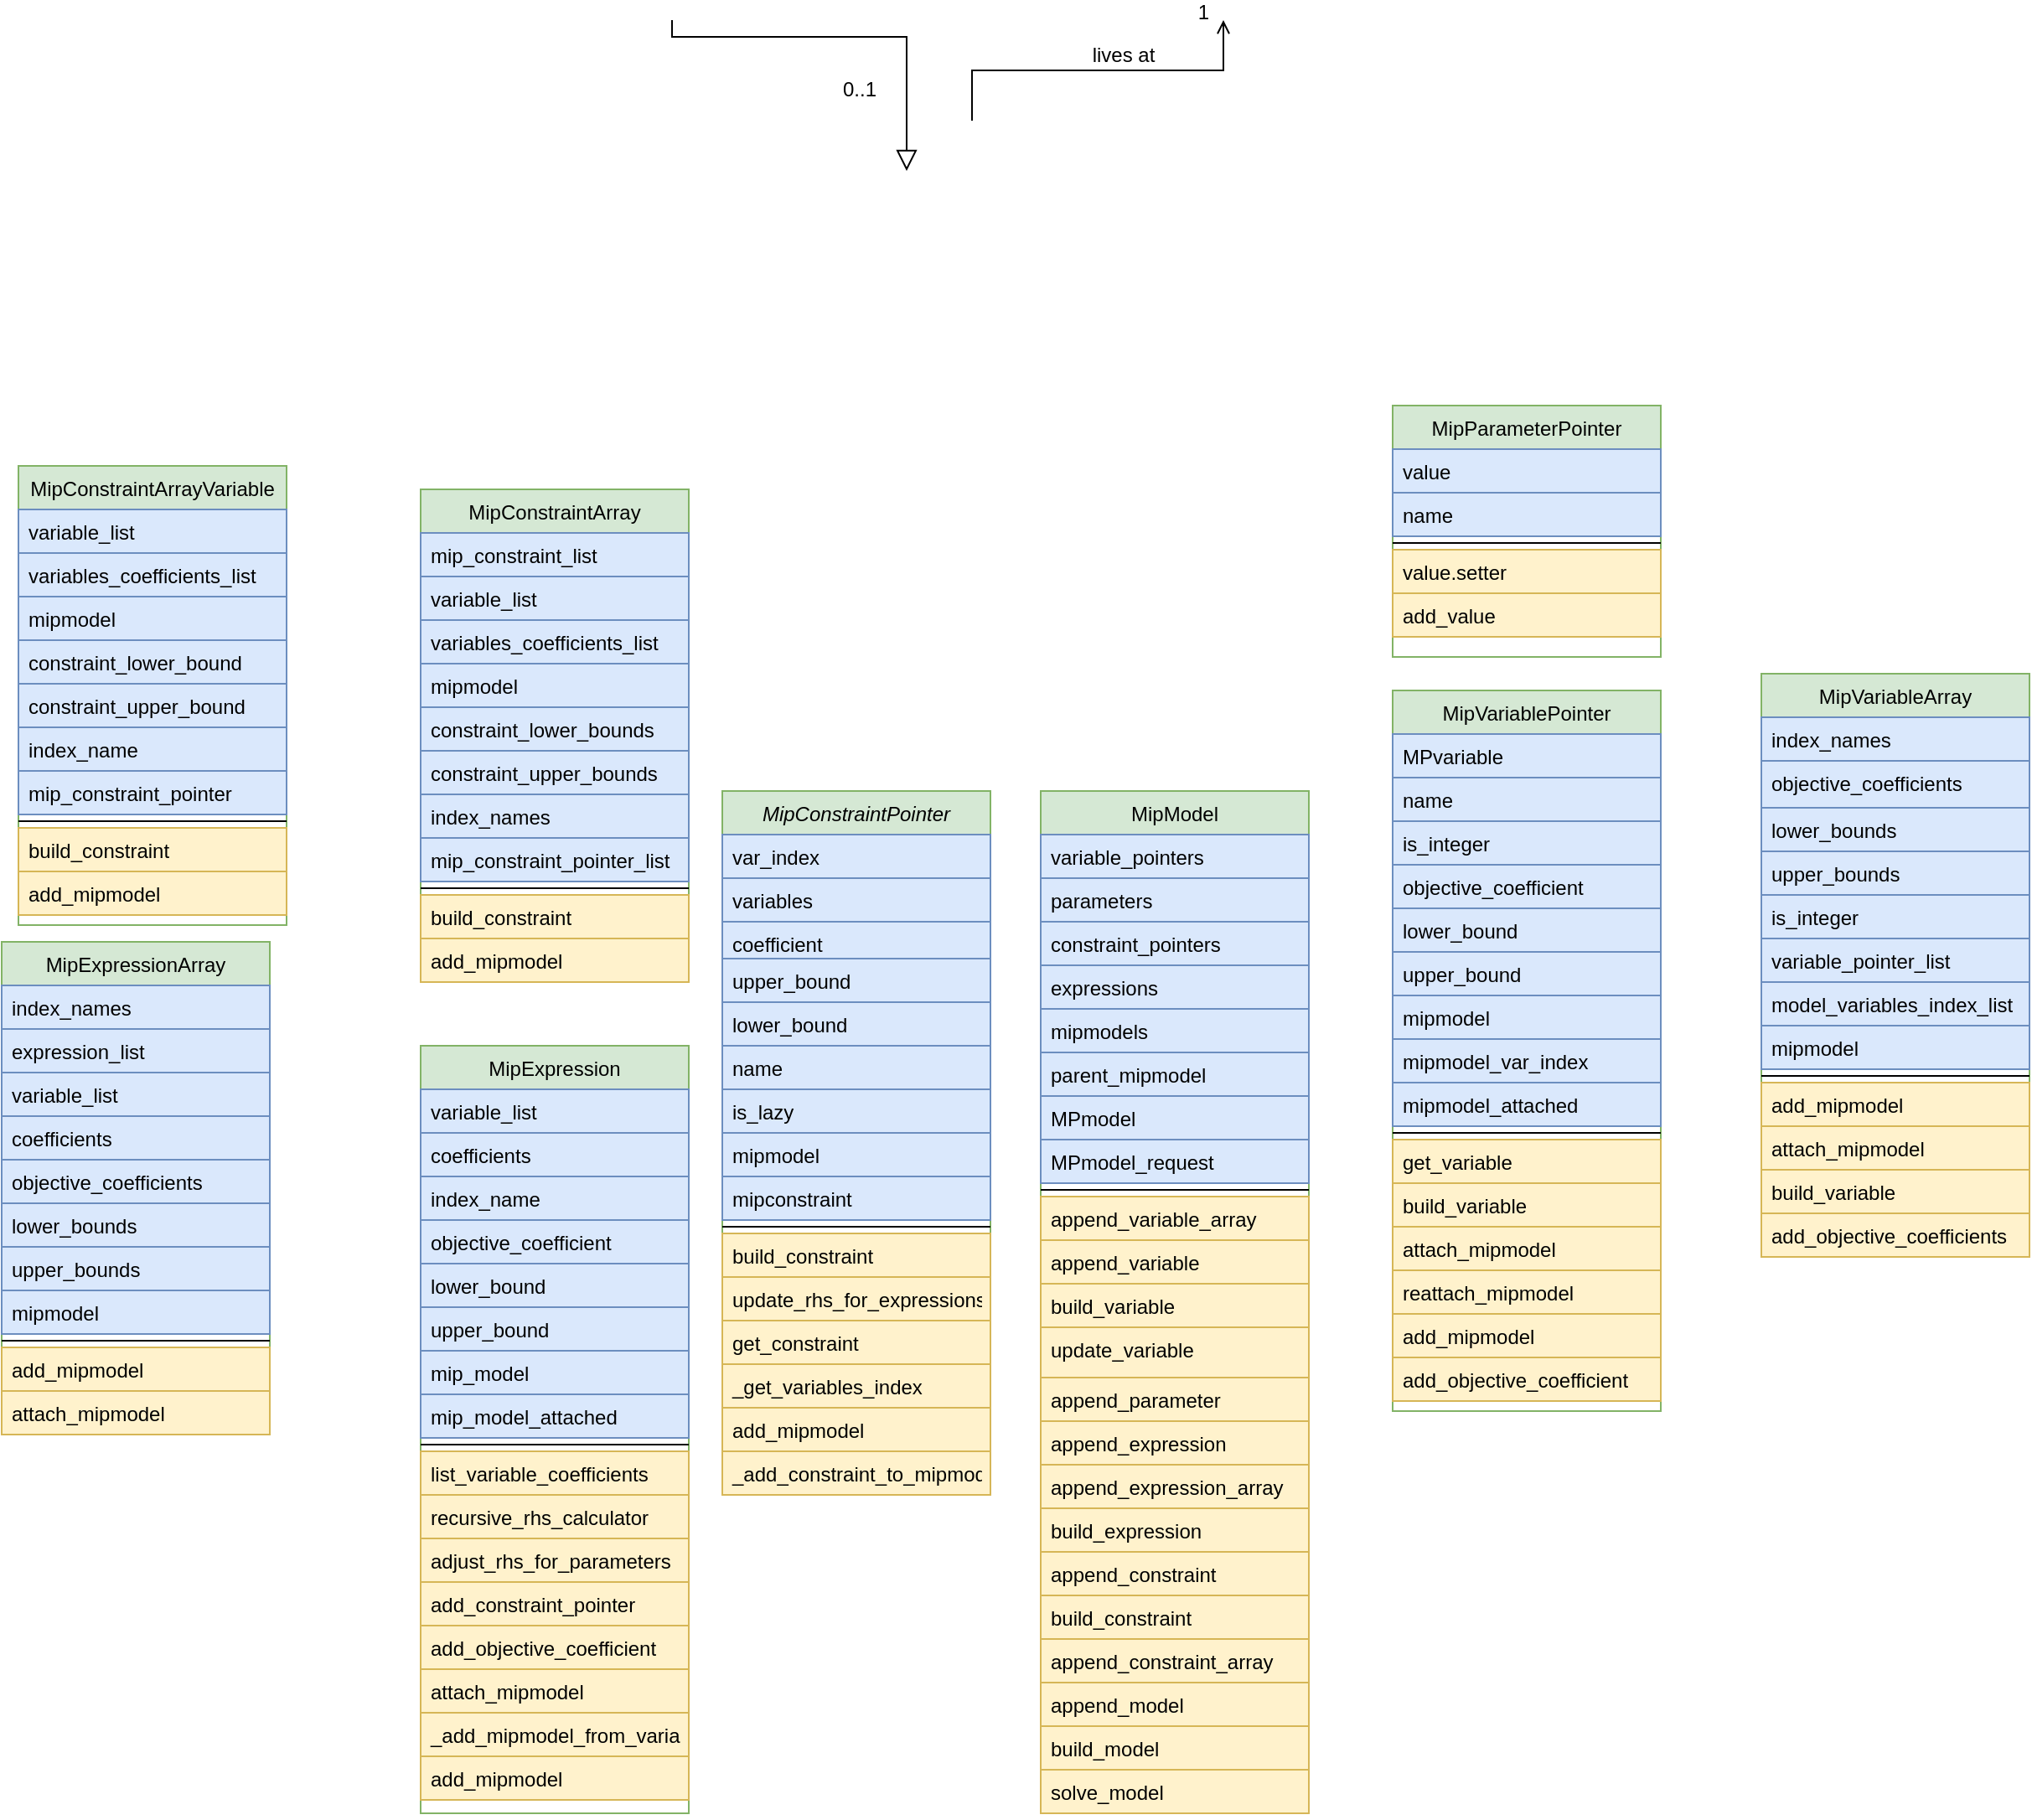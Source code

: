 <mxfile version="13.10.0" type="google"><diagram id="C5RBs43oDa-KdzZeNtuy" name="Page-1"><mxGraphModel dx="2168" dy="645" grid="1" gridSize="10" guides="1" tooltips="1" connect="1" arrows="1" fold="1" page="1" pageScale="1" pageWidth="827" pageHeight="1169" math="0" shadow="0"><root><mxCell id="WIyWlLk6GJQsqaUBKTNV-0"/><mxCell id="WIyWlLk6GJQsqaUBKTNV-1" parent="WIyWlLk6GJQsqaUBKTNV-0"/><mxCell id="zkfFHV4jXpPFQw0GAbJ--6" value="MipVariablePointer" style="swimlane;fontStyle=0;align=center;verticalAlign=top;childLayout=stackLayout;horizontal=1;startSize=26;horizontalStack=0;resizeParent=1;resizeLast=0;collapsible=1;marginBottom=0;rounded=0;shadow=0;strokeWidth=1;fillColor=#d5e8d4;strokeColor=#82b366;" parent="WIyWlLk6GJQsqaUBKTNV-1" vertex="1"><mxGeometry x="590" y="450" width="160" height="430" as="geometry"><mxRectangle x="590" y="450" width="160" height="26" as="alternateBounds"/></mxGeometry></mxCell><mxCell id="zkfFHV4jXpPFQw0GAbJ--7" value="MPvariable" style="text;align=left;verticalAlign=top;spacingLeft=4;spacingRight=4;overflow=hidden;rotatable=0;points=[[0,0.5],[1,0.5]];portConstraint=eastwest;fillColor=#dae8fc;strokeColor=#6c8ebf;" parent="zkfFHV4jXpPFQw0GAbJ--6" vertex="1"><mxGeometry y="26" width="160" height="26" as="geometry"/></mxCell><mxCell id="zkfFHV4jXpPFQw0GAbJ--8" value="name" style="text;align=left;verticalAlign=top;spacingLeft=4;spacingRight=4;overflow=hidden;rotatable=0;points=[[0,0.5],[1,0.5]];portConstraint=eastwest;rounded=0;shadow=0;html=0;fillColor=#dae8fc;strokeColor=#6c8ebf;" parent="zkfFHV4jXpPFQw0GAbJ--6" vertex="1"><mxGeometry y="52" width="160" height="26" as="geometry"/></mxCell><mxCell id="VCZt97S-pVr-Qq6LiaYf-27" value="is_integer" style="text;align=left;verticalAlign=top;spacingLeft=4;spacingRight=4;overflow=hidden;rotatable=0;points=[[0,0.5],[1,0.5]];portConstraint=eastwest;rounded=0;shadow=0;html=0;fillColor=#dae8fc;strokeColor=#6c8ebf;" vertex="1" parent="zkfFHV4jXpPFQw0GAbJ--6"><mxGeometry y="78" width="160" height="26" as="geometry"/></mxCell><mxCell id="VCZt97S-pVr-Qq6LiaYf-28" value="objective_coefficient" style="text;align=left;verticalAlign=top;spacingLeft=4;spacingRight=4;overflow=hidden;rotatable=0;points=[[0,0.5],[1,0.5]];portConstraint=eastwest;rounded=0;shadow=0;html=0;fillColor=#dae8fc;strokeColor=#6c8ebf;" vertex="1" parent="zkfFHV4jXpPFQw0GAbJ--6"><mxGeometry y="104" width="160" height="26" as="geometry"/></mxCell><mxCell id="VCZt97S-pVr-Qq6LiaYf-29" value="lower_bound" style="text;align=left;verticalAlign=top;spacingLeft=4;spacingRight=4;overflow=hidden;rotatable=0;points=[[0,0.5],[1,0.5]];portConstraint=eastwest;rounded=0;shadow=0;html=0;fillColor=#dae8fc;strokeColor=#6c8ebf;" vertex="1" parent="zkfFHV4jXpPFQw0GAbJ--6"><mxGeometry y="130" width="160" height="26" as="geometry"/></mxCell><mxCell id="VCZt97S-pVr-Qq6LiaYf-30" value="upper_bound" style="text;align=left;verticalAlign=top;spacingLeft=4;spacingRight=4;overflow=hidden;rotatable=0;points=[[0,0.5],[1,0.5]];portConstraint=eastwest;rounded=0;shadow=0;html=0;fillColor=#dae8fc;strokeColor=#6c8ebf;" vertex="1" parent="zkfFHV4jXpPFQw0GAbJ--6"><mxGeometry y="156" width="160" height="26" as="geometry"/></mxCell><mxCell id="VCZt97S-pVr-Qq6LiaYf-31" value="mipmodel" style="text;align=left;verticalAlign=top;spacingLeft=4;spacingRight=4;overflow=hidden;rotatable=0;points=[[0,0.5],[1,0.5]];portConstraint=eastwest;rounded=0;shadow=0;html=0;fillColor=#dae8fc;strokeColor=#6c8ebf;" vertex="1" parent="zkfFHV4jXpPFQw0GAbJ--6"><mxGeometry y="182" width="160" height="26" as="geometry"/></mxCell><mxCell id="VCZt97S-pVr-Qq6LiaYf-32" value="mipmodel_var_index" style="text;align=left;verticalAlign=top;spacingLeft=4;spacingRight=4;overflow=hidden;rotatable=0;points=[[0,0.5],[1,0.5]];portConstraint=eastwest;rounded=0;shadow=0;html=0;fillColor=#dae8fc;strokeColor=#6c8ebf;" vertex="1" parent="zkfFHV4jXpPFQw0GAbJ--6"><mxGeometry y="208" width="160" height="26" as="geometry"/></mxCell><mxCell id="VCZt97S-pVr-Qq6LiaYf-33" value="mipmodel_attached" style="text;align=left;verticalAlign=top;spacingLeft=4;spacingRight=4;overflow=hidden;rotatable=0;points=[[0,0.5],[1,0.5]];portConstraint=eastwest;rounded=0;shadow=0;html=0;fillColor=#dae8fc;strokeColor=#6c8ebf;" vertex="1" parent="zkfFHV4jXpPFQw0GAbJ--6"><mxGeometry y="234" width="160" height="26" as="geometry"/></mxCell><mxCell id="zkfFHV4jXpPFQw0GAbJ--9" value="" style="line;html=1;strokeWidth=1;align=left;verticalAlign=middle;spacingTop=-1;spacingLeft=3;spacingRight=3;rotatable=0;labelPosition=right;points=[];portConstraint=eastwest;" parent="zkfFHV4jXpPFQw0GAbJ--6" vertex="1"><mxGeometry y="260" width="160" height="8" as="geometry"/></mxCell><mxCell id="zkfFHV4jXpPFQw0GAbJ--11" value="get_variable" style="text;align=left;verticalAlign=top;spacingLeft=4;spacingRight=4;overflow=hidden;rotatable=0;points=[[0,0.5],[1,0.5]];portConstraint=eastwest;fillColor=#fff2cc;strokeColor=#d6b656;" parent="zkfFHV4jXpPFQw0GAbJ--6" vertex="1"><mxGeometry y="268" width="160" height="26" as="geometry"/></mxCell><mxCell id="VCZt97S-pVr-Qq6LiaYf-34" value="build_variable" style="text;align=left;verticalAlign=top;spacingLeft=4;spacingRight=4;overflow=hidden;rotatable=0;points=[[0,0.5],[1,0.5]];portConstraint=eastwest;fillColor=#fff2cc;strokeColor=#d6b656;" vertex="1" parent="zkfFHV4jXpPFQw0GAbJ--6"><mxGeometry y="294" width="160" height="26" as="geometry"/></mxCell><mxCell id="VCZt97S-pVr-Qq6LiaYf-35" value="attach_mipmodel" style="text;align=left;verticalAlign=top;spacingLeft=4;spacingRight=4;overflow=hidden;rotatable=0;points=[[0,0.5],[1,0.5]];portConstraint=eastwest;fillColor=#fff2cc;strokeColor=#d6b656;" vertex="1" parent="zkfFHV4jXpPFQw0GAbJ--6"><mxGeometry y="320" width="160" height="26" as="geometry"/></mxCell><mxCell id="VCZt97S-pVr-Qq6LiaYf-37" value="reattach_mipmodel" style="text;align=left;verticalAlign=top;spacingLeft=4;spacingRight=4;overflow=hidden;rotatable=0;points=[[0,0.5],[1,0.5]];portConstraint=eastwest;fillColor=#fff2cc;strokeColor=#d6b656;" vertex="1" parent="zkfFHV4jXpPFQw0GAbJ--6"><mxGeometry y="346" width="160" height="26" as="geometry"/></mxCell><mxCell id="VCZt97S-pVr-Qq6LiaYf-36" value="add_mipmodel" style="text;align=left;verticalAlign=top;spacingLeft=4;spacingRight=4;overflow=hidden;rotatable=0;points=[[0,0.5],[1,0.5]];portConstraint=eastwest;fillColor=#fff2cc;strokeColor=#d6b656;" vertex="1" parent="zkfFHV4jXpPFQw0GAbJ--6"><mxGeometry y="372" width="160" height="26" as="geometry"/></mxCell><mxCell id="VCZt97S-pVr-Qq6LiaYf-38" value="add_objective_coefficient" style="text;align=left;verticalAlign=top;spacingLeft=4;spacingRight=4;overflow=hidden;rotatable=0;points=[[0,0.5],[1,0.5]];portConstraint=eastwest;fillColor=#fff2cc;strokeColor=#d6b656;" vertex="1" parent="zkfFHV4jXpPFQw0GAbJ--6"><mxGeometry y="398" width="160" height="26" as="geometry"/></mxCell><mxCell id="zkfFHV4jXpPFQw0GAbJ--12" value="" style="endArrow=block;endSize=10;endFill=0;shadow=0;strokeWidth=1;rounded=0;edgeStyle=elbowEdgeStyle;elbow=vertical;" parent="WIyWlLk6GJQsqaUBKTNV-1" edge="1"><mxGeometry width="160" relative="1" as="geometry"><mxPoint x="160" y="50" as="sourcePoint"/><mxPoint x="300" y="140" as="targetPoint"/><Array as="points"><mxPoint x="150" y="60"/><mxPoint x="120" y="40"/><mxPoint x="150" y="240"/><mxPoint x="270" y="310"/></Array></mxGeometry></mxCell><mxCell id="zkfFHV4jXpPFQw0GAbJ--17" value="MipParameterPointer" style="swimlane;fontStyle=0;align=center;verticalAlign=top;childLayout=stackLayout;horizontal=1;startSize=26;horizontalStack=0;resizeParent=1;resizeLast=0;collapsible=1;marginBottom=0;rounded=0;shadow=0;strokeWidth=1;fillColor=#d5e8d4;strokeColor=#82b366;" parent="WIyWlLk6GJQsqaUBKTNV-1" vertex="1"><mxGeometry x="590" y="280" width="160" height="150" as="geometry"><mxRectangle x="190" y="300" width="160" height="26" as="alternateBounds"/></mxGeometry></mxCell><mxCell id="zkfFHV4jXpPFQw0GAbJ--18" value="value" style="text;align=left;verticalAlign=top;spacingLeft=4;spacingRight=4;overflow=hidden;rotatable=0;points=[[0,0.5],[1,0.5]];portConstraint=eastwest;fillColor=#dae8fc;strokeColor=#6c8ebf;" parent="zkfFHV4jXpPFQw0GAbJ--17" vertex="1"><mxGeometry y="26" width="160" height="26" as="geometry"/></mxCell><mxCell id="zkfFHV4jXpPFQw0GAbJ--20" value="name" style="text;align=left;verticalAlign=top;spacingLeft=4;spacingRight=4;overflow=hidden;rotatable=0;points=[[0,0.5],[1,0.5]];portConstraint=eastwest;rounded=0;shadow=0;html=0;fillColor=#dae8fc;strokeColor=#6c8ebf;" parent="zkfFHV4jXpPFQw0GAbJ--17" vertex="1"><mxGeometry y="52" width="160" height="26" as="geometry"/></mxCell><mxCell id="zkfFHV4jXpPFQw0GAbJ--23" value="" style="line;html=1;strokeWidth=1;align=left;verticalAlign=middle;spacingTop=-1;spacingLeft=3;spacingRight=3;rotatable=0;labelPosition=right;points=[];portConstraint=eastwest;" parent="zkfFHV4jXpPFQw0GAbJ--17" vertex="1"><mxGeometry y="78" width="160" height="8" as="geometry"/></mxCell><mxCell id="zkfFHV4jXpPFQw0GAbJ--24" value="value.setter" style="text;align=left;verticalAlign=top;spacingLeft=4;spacingRight=4;overflow=hidden;rotatable=0;points=[[0,0.5],[1,0.5]];portConstraint=eastwest;fillColor=#fff2cc;strokeColor=#d6b656;" parent="zkfFHV4jXpPFQw0GAbJ--17" vertex="1"><mxGeometry y="86" width="160" height="26" as="geometry"/></mxCell><mxCell id="zkfFHV4jXpPFQw0GAbJ--25" value="add_value" style="text;align=left;verticalAlign=top;spacingLeft=4;spacingRight=4;overflow=hidden;rotatable=0;points=[[0,0.5],[1,0.5]];portConstraint=eastwest;fillColor=#fff2cc;strokeColor=#d6b656;" parent="zkfFHV4jXpPFQw0GAbJ--17" vertex="1"><mxGeometry y="112" width="160" height="26" as="geometry"/></mxCell><mxCell id="zkfFHV4jXpPFQw0GAbJ--26" value="" style="endArrow=open;shadow=0;strokeWidth=1;rounded=0;endFill=1;edgeStyle=elbowEdgeStyle;elbow=vertical;" parent="WIyWlLk6GJQsqaUBKTNV-1" edge="1"><mxGeometry x="0.5" y="41" relative="1" as="geometry"><mxPoint x="339" y="110" as="sourcePoint"/><mxPoint x="489" y="50" as="targetPoint"/><mxPoint x="-40" y="32" as="offset"/></mxGeometry></mxCell><mxCell id="zkfFHV4jXpPFQw0GAbJ--28" value="1" style="resizable=0;align=right;verticalAlign=bottom;labelBackgroundColor=none;fontSize=12;" parent="zkfFHV4jXpPFQw0GAbJ--26" connectable="0" vertex="1"><mxGeometry x="1" relative="1" as="geometry"><mxPoint x="-7" y="4" as="offset"/></mxGeometry></mxCell><mxCell id="zkfFHV4jXpPFQw0GAbJ--29" value="lives at" style="text;html=1;resizable=0;points=[];;align=center;verticalAlign=middle;labelBackgroundColor=none;rounded=0;shadow=0;strokeWidth=1;fontSize=12;" parent="zkfFHV4jXpPFQw0GAbJ--26" vertex="1" connectable="0"><mxGeometry x="0.5" y="49" relative="1" as="geometry"><mxPoint x="-38" y="40" as="offset"/></mxGeometry></mxCell><mxCell id="VCZt97S-pVr-Qq6LiaYf-2" value="MipModel" style="swimlane;fontStyle=0;align=center;verticalAlign=top;childLayout=stackLayout;horizontal=1;startSize=26;horizontalStack=0;resizeParent=1;resizeLast=0;collapsible=1;marginBottom=0;rounded=0;shadow=0;strokeWidth=1;fillColor=#d5e8d4;strokeColor=#82b366;" vertex="1" parent="WIyWlLk6GJQsqaUBKTNV-1"><mxGeometry x="380" y="510" width="160" height="610" as="geometry"><mxRectangle x="380" y="510" width="170" height="26" as="alternateBounds"/></mxGeometry></mxCell><mxCell id="VCZt97S-pVr-Qq6LiaYf-3" value="variable_pointers" style="text;align=left;verticalAlign=top;spacingLeft=4;spacingRight=4;overflow=hidden;rotatable=0;points=[[0,0.5],[1,0.5]];portConstraint=eastwest;fillColor=#dae8fc;strokeColor=#6c8ebf;" vertex="1" parent="VCZt97S-pVr-Qq6LiaYf-2"><mxGeometry y="26" width="160" height="26" as="geometry"/></mxCell><mxCell id="VCZt97S-pVr-Qq6LiaYf-5" value="parameters" style="text;align=left;verticalAlign=top;spacingLeft=4;spacingRight=4;overflow=hidden;rotatable=0;points=[[0,0.5],[1,0.5]];portConstraint=eastwest;fillColor=#dae8fc;strokeColor=#6c8ebf;" vertex="1" parent="VCZt97S-pVr-Qq6LiaYf-2"><mxGeometry y="52" width="160" height="26" as="geometry"/></mxCell><mxCell id="VCZt97S-pVr-Qq6LiaYf-6" value="constraint_pointers" style="text;align=left;verticalAlign=top;spacingLeft=4;spacingRight=4;overflow=hidden;rotatable=0;points=[[0,0.5],[1,0.5]];portConstraint=eastwest;fillColor=#dae8fc;strokeColor=#6c8ebf;" vertex="1" parent="VCZt97S-pVr-Qq6LiaYf-2"><mxGeometry y="78" width="160" height="26" as="geometry"/></mxCell><mxCell id="VCZt97S-pVr-Qq6LiaYf-8" value="expressions" style="text;align=left;verticalAlign=top;spacingLeft=4;spacingRight=4;overflow=hidden;rotatable=0;points=[[0,0.5],[1,0.5]];portConstraint=eastwest;fillColor=#dae8fc;strokeColor=#6c8ebf;" vertex="1" parent="VCZt97S-pVr-Qq6LiaYf-2"><mxGeometry y="104" width="160" height="26" as="geometry"/></mxCell><mxCell id="VCZt97S-pVr-Qq6LiaYf-9" value="mipmodels" style="text;align=left;verticalAlign=top;spacingLeft=4;spacingRight=4;overflow=hidden;rotatable=0;points=[[0,0.5],[1,0.5]];portConstraint=eastwest;fillColor=#dae8fc;strokeColor=#6c8ebf;" vertex="1" parent="VCZt97S-pVr-Qq6LiaYf-2"><mxGeometry y="130" width="160" height="26" as="geometry"/></mxCell><mxCell id="VCZt97S-pVr-Qq6LiaYf-10" value="parent_mipmodel" style="text;align=left;verticalAlign=top;spacingLeft=4;spacingRight=4;overflow=hidden;rotatable=0;points=[[0,0.5],[1,0.5]];portConstraint=eastwest;fillColor=#dae8fc;strokeColor=#6c8ebf;" vertex="1" parent="VCZt97S-pVr-Qq6LiaYf-2"><mxGeometry y="156" width="160" height="26" as="geometry"/></mxCell><mxCell id="VCZt97S-pVr-Qq6LiaYf-11" value="MPmodel" style="text;align=left;verticalAlign=top;spacingLeft=4;spacingRight=4;overflow=hidden;rotatable=0;points=[[0,0.5],[1,0.5]];portConstraint=eastwest;fillColor=#dae8fc;strokeColor=#6c8ebf;" vertex="1" parent="VCZt97S-pVr-Qq6LiaYf-2"><mxGeometry y="182" width="160" height="26" as="geometry"/></mxCell><mxCell id="VCZt97S-pVr-Qq6LiaYf-12" value="MPmodel_request" style="text;align=left;verticalAlign=top;spacingLeft=4;spacingRight=4;overflow=hidden;rotatable=0;points=[[0,0.5],[1,0.5]];portConstraint=eastwest;fillColor=#dae8fc;strokeColor=#6c8ebf;" vertex="1" parent="VCZt97S-pVr-Qq6LiaYf-2"><mxGeometry y="208" width="160" height="26" as="geometry"/></mxCell><mxCell id="VCZt97S-pVr-Qq6LiaYf-4" value="" style="line;html=1;strokeWidth=1;align=left;verticalAlign=middle;spacingTop=-1;spacingLeft=3;spacingRight=3;rotatable=0;labelPosition=right;points=[];portConstraint=eastwest;" vertex="1" parent="VCZt97S-pVr-Qq6LiaYf-2"><mxGeometry y="234" width="160" height="8" as="geometry"/></mxCell><mxCell id="VCZt97S-pVr-Qq6LiaYf-7" value="append_variable_array" style="text;align=left;verticalAlign=top;spacingLeft=4;spacingRight=4;overflow=hidden;rotatable=0;points=[[0,0.5],[1,0.5]];portConstraint=eastwest;fillColor=#fff2cc;strokeColor=#d6b656;" vertex="1" parent="VCZt97S-pVr-Qq6LiaYf-2"><mxGeometry y="242" width="160" height="26" as="geometry"/></mxCell><mxCell id="VCZt97S-pVr-Qq6LiaYf-13" value="append_variable" style="text;align=left;verticalAlign=top;spacingLeft=4;spacingRight=4;overflow=hidden;rotatable=0;points=[[0,0.5],[1,0.5]];portConstraint=eastwest;fillColor=#fff2cc;strokeColor=#d6b656;" vertex="1" parent="VCZt97S-pVr-Qq6LiaYf-2"><mxGeometry y="268" width="160" height="26" as="geometry"/></mxCell><mxCell id="VCZt97S-pVr-Qq6LiaYf-14" value="build_variable" style="text;align=left;verticalAlign=top;spacingLeft=4;spacingRight=4;overflow=hidden;rotatable=0;points=[[0,0.5],[1,0.5]];portConstraint=eastwest;fillColor=#fff2cc;strokeColor=#d6b656;" vertex="1" parent="VCZt97S-pVr-Qq6LiaYf-2"><mxGeometry y="294" width="160" height="26" as="geometry"/></mxCell><mxCell id="VCZt97S-pVr-Qq6LiaYf-15" value="update_variable" style="text;align=left;verticalAlign=top;spacingLeft=4;spacingRight=4;overflow=hidden;rotatable=0;points=[[0,0.5],[1,0.5]];portConstraint=eastwest;fillColor=#fff2cc;strokeColor=#d6b656;" vertex="1" parent="VCZt97S-pVr-Qq6LiaYf-2"><mxGeometry y="320" width="160" height="30" as="geometry"/></mxCell><mxCell id="VCZt97S-pVr-Qq6LiaYf-16" value="append_parameter" style="text;align=left;verticalAlign=top;spacingLeft=4;spacingRight=4;overflow=hidden;rotatable=0;points=[[0,0.5],[1,0.5]];portConstraint=eastwest;fillColor=#fff2cc;strokeColor=#d6b656;" vertex="1" parent="VCZt97S-pVr-Qq6LiaYf-2"><mxGeometry y="350" width="160" height="26" as="geometry"/></mxCell><mxCell id="VCZt97S-pVr-Qq6LiaYf-17" value="append_expression" style="text;align=left;verticalAlign=top;spacingLeft=4;spacingRight=4;overflow=hidden;rotatable=0;points=[[0,0.5],[1,0.5]];portConstraint=eastwest;fillColor=#fff2cc;strokeColor=#d6b656;" vertex="1" parent="VCZt97S-pVr-Qq6LiaYf-2"><mxGeometry y="376" width="160" height="26" as="geometry"/></mxCell><mxCell id="VCZt97S-pVr-Qq6LiaYf-18" value="append_expression_array" style="text;align=left;verticalAlign=top;spacingLeft=4;spacingRight=4;overflow=hidden;rotatable=0;points=[[0,0.5],[1,0.5]];portConstraint=eastwest;fillColor=#fff2cc;strokeColor=#d6b656;" vertex="1" parent="VCZt97S-pVr-Qq6LiaYf-2"><mxGeometry y="402" width="160" height="26" as="geometry"/></mxCell><mxCell id="VCZt97S-pVr-Qq6LiaYf-19" value="build_expression" style="text;align=left;verticalAlign=top;spacingLeft=4;spacingRight=4;overflow=hidden;rotatable=0;points=[[0,0.5],[1,0.5]];portConstraint=eastwest;fillColor=#fff2cc;strokeColor=#d6b656;" vertex="1" parent="VCZt97S-pVr-Qq6LiaYf-2"><mxGeometry y="428" width="160" height="26" as="geometry"/></mxCell><mxCell id="VCZt97S-pVr-Qq6LiaYf-21" value="append_constraint" style="text;align=left;verticalAlign=top;spacingLeft=4;spacingRight=4;overflow=hidden;rotatable=0;points=[[0,0.5],[1,0.5]];portConstraint=eastwest;fillColor=#fff2cc;strokeColor=#d6b656;" vertex="1" parent="VCZt97S-pVr-Qq6LiaYf-2"><mxGeometry y="454" width="160" height="26" as="geometry"/></mxCell><mxCell id="VCZt97S-pVr-Qq6LiaYf-22" value="build_constraint" style="text;align=left;verticalAlign=top;spacingLeft=4;spacingRight=4;overflow=hidden;rotatable=0;points=[[0,0.5],[1,0.5]];portConstraint=eastwest;fillColor=#fff2cc;strokeColor=#d6b656;" vertex="1" parent="VCZt97S-pVr-Qq6LiaYf-2"><mxGeometry y="480" width="160" height="26" as="geometry"/></mxCell><mxCell id="VCZt97S-pVr-Qq6LiaYf-23" value="append_constraint_array" style="text;align=left;verticalAlign=top;spacingLeft=4;spacingRight=4;overflow=hidden;rotatable=0;points=[[0,0.5],[1,0.5]];portConstraint=eastwest;fillColor=#fff2cc;strokeColor=#d6b656;" vertex="1" parent="VCZt97S-pVr-Qq6LiaYf-2"><mxGeometry y="506" width="160" height="26" as="geometry"/></mxCell><mxCell id="VCZt97S-pVr-Qq6LiaYf-24" value="append_model" style="text;align=left;verticalAlign=top;spacingLeft=4;spacingRight=4;overflow=hidden;rotatable=0;points=[[0,0.5],[1,0.5]];portConstraint=eastwest;fillColor=#fff2cc;strokeColor=#d6b656;" vertex="1" parent="VCZt97S-pVr-Qq6LiaYf-2"><mxGeometry y="532" width="160" height="26" as="geometry"/></mxCell><mxCell id="VCZt97S-pVr-Qq6LiaYf-25" value="build_model" style="text;align=left;verticalAlign=top;spacingLeft=4;spacingRight=4;overflow=hidden;rotatable=0;points=[[0,0.5],[1,0.5]];portConstraint=eastwest;fillColor=#fff2cc;strokeColor=#d6b656;" vertex="1" parent="VCZt97S-pVr-Qq6LiaYf-2"><mxGeometry y="558" width="160" height="26" as="geometry"/></mxCell><mxCell id="VCZt97S-pVr-Qq6LiaYf-26" value="solve_model" style="text;align=left;verticalAlign=top;spacingLeft=4;spacingRight=4;overflow=hidden;rotatable=0;points=[[0,0.5],[1,0.5]];portConstraint=eastwest;fillColor=#fff2cc;strokeColor=#d6b656;" vertex="1" parent="VCZt97S-pVr-Qq6LiaYf-2"><mxGeometry y="584" width="160" height="26" as="geometry"/></mxCell><mxCell id="VCZt97S-pVr-Qq6LiaYf-39" value="MipVariableArray" style="swimlane;fontStyle=0;align=center;verticalAlign=top;childLayout=stackLayout;horizontal=1;startSize=26;horizontalStack=0;resizeParent=1;resizeLast=0;collapsible=1;marginBottom=0;rounded=0;shadow=0;strokeWidth=1;fillColor=#d5e8d4;strokeColor=#82b366;" vertex="1" parent="WIyWlLk6GJQsqaUBKTNV-1"><mxGeometry x="810" y="440" width="160" height="348" as="geometry"><mxRectangle x="810" y="440" width="160" height="26" as="alternateBounds"/></mxGeometry></mxCell><mxCell id="VCZt97S-pVr-Qq6LiaYf-40" value="index_names" style="text;align=left;verticalAlign=top;spacingLeft=4;spacingRight=4;overflow=hidden;rotatable=0;points=[[0,0.5],[1,0.5]];portConstraint=eastwest;fillColor=#dae8fc;strokeColor=#6c8ebf;" vertex="1" parent="VCZt97S-pVr-Qq6LiaYf-39"><mxGeometry y="26" width="160" height="26" as="geometry"/></mxCell><mxCell id="VCZt97S-pVr-Qq6LiaYf-41" value="objective_coefficients" style="text;align=left;verticalAlign=top;spacingLeft=4;spacingRight=4;overflow=hidden;rotatable=0;points=[[0,0.5],[1,0.5]];portConstraint=eastwest;rounded=0;shadow=0;html=0;fillColor=#dae8fc;strokeColor=#6c8ebf;" vertex="1" parent="VCZt97S-pVr-Qq6LiaYf-39"><mxGeometry y="52" width="160" height="28" as="geometry"/></mxCell><mxCell id="VCZt97S-pVr-Qq6LiaYf-46" value="lower_bounds" style="text;align=left;verticalAlign=top;spacingLeft=4;spacingRight=4;overflow=hidden;rotatable=0;points=[[0,0.5],[1,0.5]];portConstraint=eastwest;rounded=0;shadow=0;html=0;fillColor=#dae8fc;strokeColor=#6c8ebf;" vertex="1" parent="VCZt97S-pVr-Qq6LiaYf-39"><mxGeometry y="80" width="160" height="26" as="geometry"/></mxCell><mxCell id="VCZt97S-pVr-Qq6LiaYf-47" value="upper_bounds" style="text;align=left;verticalAlign=top;spacingLeft=4;spacingRight=4;overflow=hidden;rotatable=0;points=[[0,0.5],[1,0.5]];portConstraint=eastwest;rounded=0;shadow=0;html=0;fillColor=#dae8fc;strokeColor=#6c8ebf;" vertex="1" parent="VCZt97S-pVr-Qq6LiaYf-39"><mxGeometry y="106" width="160" height="26" as="geometry"/></mxCell><mxCell id="VCZt97S-pVr-Qq6LiaYf-48" value="is_integer" style="text;align=left;verticalAlign=top;spacingLeft=4;spacingRight=4;overflow=hidden;rotatable=0;points=[[0,0.5],[1,0.5]];portConstraint=eastwest;rounded=0;shadow=0;html=0;fillColor=#dae8fc;strokeColor=#6c8ebf;" vertex="1" parent="VCZt97S-pVr-Qq6LiaYf-39"><mxGeometry y="132" width="160" height="26" as="geometry"/></mxCell><mxCell id="VCZt97S-pVr-Qq6LiaYf-49" value="variable_pointer_list" style="text;align=left;verticalAlign=top;spacingLeft=4;spacingRight=4;overflow=hidden;rotatable=0;points=[[0,0.5],[1,0.5]];portConstraint=eastwest;rounded=0;shadow=0;html=0;fillColor=#dae8fc;strokeColor=#6c8ebf;" vertex="1" parent="VCZt97S-pVr-Qq6LiaYf-39"><mxGeometry y="158" width="160" height="26" as="geometry"/></mxCell><mxCell id="VCZt97S-pVr-Qq6LiaYf-51" value="model_variables_index_list" style="text;align=left;verticalAlign=top;spacingLeft=4;spacingRight=4;overflow=hidden;rotatable=0;points=[[0,0.5],[1,0.5]];portConstraint=eastwest;rounded=0;shadow=0;html=0;fillColor=#dae8fc;strokeColor=#6c8ebf;" vertex="1" parent="VCZt97S-pVr-Qq6LiaYf-39"><mxGeometry y="184" width="160" height="26" as="geometry"/></mxCell><mxCell id="VCZt97S-pVr-Qq6LiaYf-52" value="mipmodel" style="text;align=left;verticalAlign=top;spacingLeft=4;spacingRight=4;overflow=hidden;rotatable=0;points=[[0,0.5],[1,0.5]];portConstraint=eastwest;rounded=0;shadow=0;html=0;fillColor=#dae8fc;strokeColor=#6c8ebf;" vertex="1" parent="VCZt97S-pVr-Qq6LiaYf-39"><mxGeometry y="210" width="160" height="26" as="geometry"/></mxCell><mxCell id="VCZt97S-pVr-Qq6LiaYf-42" value="" style="line;html=1;strokeWidth=1;align=left;verticalAlign=middle;spacingTop=-1;spacingLeft=3;spacingRight=3;rotatable=0;labelPosition=right;points=[];portConstraint=eastwest;" vertex="1" parent="VCZt97S-pVr-Qq6LiaYf-39"><mxGeometry y="236" width="160" height="8" as="geometry"/></mxCell><mxCell id="VCZt97S-pVr-Qq6LiaYf-43" value="add_mipmodel" style="text;align=left;verticalAlign=top;spacingLeft=4;spacingRight=4;overflow=hidden;rotatable=0;points=[[0,0.5],[1,0.5]];portConstraint=eastwest;fillColor=#fff2cc;strokeColor=#d6b656;" vertex="1" parent="VCZt97S-pVr-Qq6LiaYf-39"><mxGeometry y="244" width="160" height="26" as="geometry"/></mxCell><mxCell id="VCZt97S-pVr-Qq6LiaYf-44" value="attach_mipmodel" style="text;align=left;verticalAlign=top;spacingLeft=4;spacingRight=4;overflow=hidden;rotatable=0;points=[[0,0.5],[1,0.5]];portConstraint=eastwest;fillColor=#fff2cc;strokeColor=#d6b656;" vertex="1" parent="VCZt97S-pVr-Qq6LiaYf-39"><mxGeometry y="270" width="160" height="26" as="geometry"/></mxCell><mxCell id="VCZt97S-pVr-Qq6LiaYf-53" value="build_variable" style="text;align=left;verticalAlign=top;spacingLeft=4;spacingRight=4;overflow=hidden;rotatable=0;points=[[0,0.5],[1,0.5]];portConstraint=eastwest;fillColor=#fff2cc;strokeColor=#d6b656;" vertex="1" parent="VCZt97S-pVr-Qq6LiaYf-39"><mxGeometry y="296" width="160" height="26" as="geometry"/></mxCell><mxCell id="VCZt97S-pVr-Qq6LiaYf-54" value="add_objective_coefficients" style="text;align=left;verticalAlign=top;spacingLeft=4;spacingRight=4;overflow=hidden;rotatable=0;points=[[0,0.5],[1,0.5]];portConstraint=eastwest;fillColor=#fff2cc;strokeColor=#d6b656;" vertex="1" parent="VCZt97S-pVr-Qq6LiaYf-39"><mxGeometry y="322" width="160" height="26" as="geometry"/></mxCell><mxCell id="VCZt97S-pVr-Qq6LiaYf-55" value="MipConstraintPointer" style="swimlane;fontStyle=2;align=center;verticalAlign=top;childLayout=stackLayout;horizontal=1;startSize=26;horizontalStack=0;resizeParent=1;resizeLast=0;collapsible=1;marginBottom=0;rounded=0;shadow=0;strokeWidth=1;fillColor=#d5e8d4;strokeColor=#82b366;" vertex="1" parent="WIyWlLk6GJQsqaUBKTNV-1"><mxGeometry x="190" y="510" width="160" height="420" as="geometry"><mxRectangle x="190" y="510" width="160" height="26" as="alternateBounds"/></mxGeometry></mxCell><mxCell id="VCZt97S-pVr-Qq6LiaYf-56" value="var_index" style="text;align=left;verticalAlign=top;spacingLeft=4;spacingRight=4;overflow=hidden;rotatable=0;points=[[0,0.5],[1,0.5]];portConstraint=eastwest;fillColor=#dae8fc;strokeColor=#6c8ebf;" vertex="1" parent="VCZt97S-pVr-Qq6LiaYf-55"><mxGeometry y="26" width="160" height="26" as="geometry"/></mxCell><mxCell id="VCZt97S-pVr-Qq6LiaYf-57" value="variables" style="text;align=left;verticalAlign=top;spacingLeft=4;spacingRight=4;overflow=hidden;rotatable=0;points=[[0,0.5],[1,0.5]];portConstraint=eastwest;rounded=0;shadow=0;html=0;fillColor=#dae8fc;strokeColor=#6c8ebf;" vertex="1" parent="VCZt97S-pVr-Qq6LiaYf-55"><mxGeometry y="52" width="160" height="26" as="geometry"/></mxCell><mxCell id="VCZt97S-pVr-Qq6LiaYf-58" value="coefficient" style="text;align=left;verticalAlign=top;spacingLeft=4;spacingRight=4;overflow=hidden;rotatable=0;points=[[0,0.5],[1,0.5]];portConstraint=eastwest;rounded=0;shadow=0;html=0;fillColor=#dae8fc;strokeColor=#6c8ebf;" vertex="1" parent="VCZt97S-pVr-Qq6LiaYf-55"><mxGeometry y="78" width="160" height="22" as="geometry"/></mxCell><mxCell id="VCZt97S-pVr-Qq6LiaYf-63" value="upper_bound" style="text;align=left;verticalAlign=top;spacingLeft=4;spacingRight=4;overflow=hidden;rotatable=0;points=[[0,0.5],[1,0.5]];portConstraint=eastwest;rounded=0;shadow=0;html=0;fillColor=#dae8fc;strokeColor=#6c8ebf;" vertex="1" parent="VCZt97S-pVr-Qq6LiaYf-55"><mxGeometry y="100" width="160" height="26" as="geometry"/></mxCell><mxCell id="VCZt97S-pVr-Qq6LiaYf-62" value="lower_bound" style="text;align=left;verticalAlign=top;spacingLeft=4;spacingRight=4;overflow=hidden;rotatable=0;points=[[0,0.5],[1,0.5]];portConstraint=eastwest;rounded=0;shadow=0;html=0;fillColor=#dae8fc;strokeColor=#6c8ebf;" vertex="1" parent="VCZt97S-pVr-Qq6LiaYf-55"><mxGeometry y="126" width="160" height="26" as="geometry"/></mxCell><mxCell id="VCZt97S-pVr-Qq6LiaYf-64" value="name" style="text;align=left;verticalAlign=top;spacingLeft=4;spacingRight=4;overflow=hidden;rotatable=0;points=[[0,0.5],[1,0.5]];portConstraint=eastwest;rounded=0;shadow=0;html=0;fillColor=#dae8fc;strokeColor=#6c8ebf;" vertex="1" parent="VCZt97S-pVr-Qq6LiaYf-55"><mxGeometry y="152" width="160" height="26" as="geometry"/></mxCell><mxCell id="VCZt97S-pVr-Qq6LiaYf-65" value="is_lazy" style="text;align=left;verticalAlign=top;spacingLeft=4;spacingRight=4;overflow=hidden;rotatable=0;points=[[0,0.5],[1,0.5]];portConstraint=eastwest;rounded=0;shadow=0;html=0;fillColor=#dae8fc;strokeColor=#6c8ebf;" vertex="1" parent="VCZt97S-pVr-Qq6LiaYf-55"><mxGeometry y="178" width="160" height="26" as="geometry"/></mxCell><mxCell id="VCZt97S-pVr-Qq6LiaYf-66" value="mipmodel" style="text;align=left;verticalAlign=top;spacingLeft=4;spacingRight=4;overflow=hidden;rotatable=0;points=[[0,0.5],[1,0.5]];portConstraint=eastwest;rounded=0;shadow=0;html=0;fillColor=#dae8fc;strokeColor=#6c8ebf;" vertex="1" parent="VCZt97S-pVr-Qq6LiaYf-55"><mxGeometry y="204" width="160" height="26" as="geometry"/></mxCell><mxCell id="VCZt97S-pVr-Qq6LiaYf-67" value="mipconstraint" style="text;align=left;verticalAlign=top;spacingLeft=4;spacingRight=4;overflow=hidden;rotatable=0;points=[[0,0.5],[1,0.5]];portConstraint=eastwest;rounded=0;shadow=0;html=0;fillColor=#dae8fc;strokeColor=#6c8ebf;" vertex="1" parent="VCZt97S-pVr-Qq6LiaYf-55"><mxGeometry y="230" width="160" height="26" as="geometry"/></mxCell><mxCell id="VCZt97S-pVr-Qq6LiaYf-59" value="" style="line;html=1;strokeWidth=1;align=left;verticalAlign=middle;spacingTop=-1;spacingLeft=3;spacingRight=3;rotatable=0;labelPosition=right;points=[];portConstraint=eastwest;" vertex="1" parent="VCZt97S-pVr-Qq6LiaYf-55"><mxGeometry y="256" width="160" height="8" as="geometry"/></mxCell><mxCell id="VCZt97S-pVr-Qq6LiaYf-60" value="build_constraint" style="text;align=left;verticalAlign=top;spacingLeft=4;spacingRight=4;overflow=hidden;rotatable=0;points=[[0,0.5],[1,0.5]];portConstraint=eastwest;fillColor=#fff2cc;strokeColor=#d6b656;" vertex="1" parent="VCZt97S-pVr-Qq6LiaYf-55"><mxGeometry y="264" width="160" height="26" as="geometry"/></mxCell><mxCell id="VCZt97S-pVr-Qq6LiaYf-68" value="update_rhs_for_expressions" style="text;align=left;verticalAlign=top;spacingLeft=4;spacingRight=4;overflow=hidden;rotatable=0;points=[[0,0.5],[1,0.5]];portConstraint=eastwest;fillColor=#fff2cc;strokeColor=#d6b656;" vertex="1" parent="VCZt97S-pVr-Qq6LiaYf-55"><mxGeometry y="290" width="160" height="26" as="geometry"/></mxCell><mxCell id="VCZt97S-pVr-Qq6LiaYf-69" value="get_constraint" style="text;align=left;verticalAlign=top;spacingLeft=4;spacingRight=4;overflow=hidden;rotatable=0;points=[[0,0.5],[1,0.5]];portConstraint=eastwest;fillColor=#fff2cc;strokeColor=#d6b656;" vertex="1" parent="VCZt97S-pVr-Qq6LiaYf-55"><mxGeometry y="316" width="160" height="26" as="geometry"/></mxCell><mxCell id="VCZt97S-pVr-Qq6LiaYf-70" value="_get_variables_index" style="text;align=left;verticalAlign=top;spacingLeft=4;spacingRight=4;overflow=hidden;rotatable=0;points=[[0,0.5],[1,0.5]];portConstraint=eastwest;fillColor=#fff2cc;strokeColor=#d6b656;" vertex="1" parent="VCZt97S-pVr-Qq6LiaYf-55"><mxGeometry y="342" width="160" height="26" as="geometry"/></mxCell><mxCell id="VCZt97S-pVr-Qq6LiaYf-71" value="add_mipmodel" style="text;align=left;verticalAlign=top;spacingLeft=4;spacingRight=4;overflow=hidden;rotatable=0;points=[[0,0.5],[1,0.5]];portConstraint=eastwest;fillColor=#fff2cc;strokeColor=#d6b656;" vertex="1" parent="VCZt97S-pVr-Qq6LiaYf-55"><mxGeometry y="368" width="160" height="26" as="geometry"/></mxCell><mxCell id="VCZt97S-pVr-Qq6LiaYf-72" value="_add_constraint_to_mipmodel" style="text;align=left;verticalAlign=top;spacingLeft=4;spacingRight=4;overflow=hidden;rotatable=0;points=[[0,0.5],[1,0.5]];portConstraint=eastwest;fillColor=#fff2cc;strokeColor=#d6b656;" vertex="1" parent="VCZt97S-pVr-Qq6LiaYf-55"><mxGeometry y="394" width="160" height="26" as="geometry"/></mxCell><mxCell id="VCZt97S-pVr-Qq6LiaYf-61" value="0..1" style="resizable=0;align=left;verticalAlign=bottom;labelBackgroundColor=none;fontSize=12;" connectable="0" vertex="1" parent="WIyWlLk6GJQsqaUBKTNV-1"><mxGeometry x="260" y="100" as="geometry"/></mxCell><mxCell id="VCZt97S-pVr-Qq6LiaYf-73" value="MipConstraintArrayVariable" style="swimlane;fontStyle=0;align=center;verticalAlign=top;childLayout=stackLayout;horizontal=1;startSize=26;horizontalStack=0;resizeParent=1;resizeLast=0;collapsible=1;marginBottom=0;rounded=0;shadow=0;strokeWidth=1;fillColor=#d5e8d4;strokeColor=#82b366;" vertex="1" parent="WIyWlLk6GJQsqaUBKTNV-1"><mxGeometry x="-230" y="316" width="160" height="274" as="geometry"><mxRectangle x="-240" y="440" width="160" height="26" as="alternateBounds"/></mxGeometry></mxCell><mxCell id="VCZt97S-pVr-Qq6LiaYf-74" value="variable_list" style="text;align=left;verticalAlign=top;spacingLeft=4;spacingRight=4;overflow=hidden;rotatable=0;points=[[0,0.5],[1,0.5]];portConstraint=eastwest;fillColor=#dae8fc;strokeColor=#6c8ebf;" vertex="1" parent="VCZt97S-pVr-Qq6LiaYf-73"><mxGeometry y="26" width="160" height="26" as="geometry"/></mxCell><mxCell id="VCZt97S-pVr-Qq6LiaYf-75" value="variables_coefficients_list" style="text;align=left;verticalAlign=top;spacingLeft=4;spacingRight=4;overflow=hidden;rotatable=0;points=[[0,0.5],[1,0.5]];portConstraint=eastwest;rounded=0;shadow=0;html=0;fillColor=#dae8fc;strokeColor=#6c8ebf;" vertex="1" parent="VCZt97S-pVr-Qq6LiaYf-73"><mxGeometry y="52" width="160" height="26" as="geometry"/></mxCell><mxCell id="VCZt97S-pVr-Qq6LiaYf-79" value="mipmodel" style="text;align=left;verticalAlign=top;spacingLeft=4;spacingRight=4;overflow=hidden;rotatable=0;points=[[0,0.5],[1,0.5]];portConstraint=eastwest;rounded=0;shadow=0;html=0;fillColor=#dae8fc;strokeColor=#6c8ebf;" vertex="1" parent="VCZt97S-pVr-Qq6LiaYf-73"><mxGeometry y="78" width="160" height="26" as="geometry"/></mxCell><mxCell id="VCZt97S-pVr-Qq6LiaYf-80" value="constraint_lower_bound" style="text;align=left;verticalAlign=top;spacingLeft=4;spacingRight=4;overflow=hidden;rotatable=0;points=[[0,0.5],[1,0.5]];portConstraint=eastwest;rounded=0;shadow=0;html=0;fillColor=#dae8fc;strokeColor=#6c8ebf;" vertex="1" parent="VCZt97S-pVr-Qq6LiaYf-73"><mxGeometry y="104" width="160" height="26" as="geometry"/></mxCell><mxCell id="VCZt97S-pVr-Qq6LiaYf-81" value="constraint_upper_bound" style="text;align=left;verticalAlign=top;spacingLeft=4;spacingRight=4;overflow=hidden;rotatable=0;points=[[0,0.5],[1,0.5]];portConstraint=eastwest;rounded=0;shadow=0;html=0;fillColor=#dae8fc;strokeColor=#6c8ebf;" vertex="1" parent="VCZt97S-pVr-Qq6LiaYf-73"><mxGeometry y="130" width="160" height="26" as="geometry"/></mxCell><mxCell id="VCZt97S-pVr-Qq6LiaYf-82" value="index_name" style="text;align=left;verticalAlign=top;spacingLeft=4;spacingRight=4;overflow=hidden;rotatable=0;points=[[0,0.5],[1,0.5]];portConstraint=eastwest;rounded=0;shadow=0;html=0;fillColor=#dae8fc;strokeColor=#6c8ebf;" vertex="1" parent="VCZt97S-pVr-Qq6LiaYf-73"><mxGeometry y="156" width="160" height="26" as="geometry"/></mxCell><mxCell id="VCZt97S-pVr-Qq6LiaYf-83" value="mip_constraint_pointer" style="text;align=left;verticalAlign=top;spacingLeft=4;spacingRight=4;overflow=hidden;rotatable=0;points=[[0,0.5],[1,0.5]];portConstraint=eastwest;rounded=0;shadow=0;html=0;fillColor=#dae8fc;strokeColor=#6c8ebf;" vertex="1" parent="VCZt97S-pVr-Qq6LiaYf-73"><mxGeometry y="182" width="160" height="26" as="geometry"/></mxCell><mxCell id="VCZt97S-pVr-Qq6LiaYf-76" value="" style="line;html=1;strokeWidth=1;align=left;verticalAlign=middle;spacingTop=-1;spacingLeft=3;spacingRight=3;rotatable=0;labelPosition=right;points=[];portConstraint=eastwest;" vertex="1" parent="VCZt97S-pVr-Qq6LiaYf-73"><mxGeometry y="208" width="160" height="8" as="geometry"/></mxCell><mxCell id="VCZt97S-pVr-Qq6LiaYf-77" value="build_constraint" style="text;align=left;verticalAlign=top;spacingLeft=4;spacingRight=4;overflow=hidden;rotatable=0;points=[[0,0.5],[1,0.5]];portConstraint=eastwest;fillColor=#fff2cc;strokeColor=#d6b656;" vertex="1" parent="VCZt97S-pVr-Qq6LiaYf-73"><mxGeometry y="216" width="160" height="26" as="geometry"/></mxCell><mxCell id="VCZt97S-pVr-Qq6LiaYf-78" value="add_mipmodel" style="text;align=left;verticalAlign=top;spacingLeft=4;spacingRight=4;overflow=hidden;rotatable=0;points=[[0,0.5],[1,0.5]];portConstraint=eastwest;fillColor=#fff2cc;strokeColor=#d6b656;" vertex="1" parent="VCZt97S-pVr-Qq6LiaYf-73"><mxGeometry y="242" width="160" height="26" as="geometry"/></mxCell><mxCell id="VCZt97S-pVr-Qq6LiaYf-85" value="MipConstraintArray" style="swimlane;fontStyle=0;align=center;verticalAlign=top;childLayout=stackLayout;horizontal=1;startSize=26;horizontalStack=0;resizeParent=1;resizeLast=0;collapsible=1;marginBottom=0;rounded=0;shadow=0;strokeWidth=1;fillColor=#d5e8d4;strokeColor=#82b366;" vertex="1" parent="WIyWlLk6GJQsqaUBKTNV-1"><mxGeometry x="10" y="330" width="160" height="294" as="geometry"><mxRectangle x="20" y="440" width="160" height="26" as="alternateBounds"/></mxGeometry></mxCell><mxCell id="VCZt97S-pVr-Qq6LiaYf-96" value="mip_constraint_list" style="text;align=left;verticalAlign=top;spacingLeft=4;spacingRight=4;overflow=hidden;rotatable=0;points=[[0,0.5],[1,0.5]];portConstraint=eastwest;fillColor=#dae8fc;strokeColor=#6c8ebf;" vertex="1" parent="VCZt97S-pVr-Qq6LiaYf-85"><mxGeometry y="26" width="160" height="26" as="geometry"/></mxCell><mxCell id="VCZt97S-pVr-Qq6LiaYf-86" value="variable_list" style="text;align=left;verticalAlign=top;spacingLeft=4;spacingRight=4;overflow=hidden;rotatable=0;points=[[0,0.5],[1,0.5]];portConstraint=eastwest;fillColor=#dae8fc;strokeColor=#6c8ebf;" vertex="1" parent="VCZt97S-pVr-Qq6LiaYf-85"><mxGeometry y="52" width="160" height="26" as="geometry"/></mxCell><mxCell id="VCZt97S-pVr-Qq6LiaYf-87" value="variables_coefficients_list" style="text;align=left;verticalAlign=top;spacingLeft=4;spacingRight=4;overflow=hidden;rotatable=0;points=[[0,0.5],[1,0.5]];portConstraint=eastwest;rounded=0;shadow=0;html=0;fillColor=#dae8fc;strokeColor=#6c8ebf;" vertex="1" parent="VCZt97S-pVr-Qq6LiaYf-85"><mxGeometry y="78" width="160" height="26" as="geometry"/></mxCell><mxCell id="VCZt97S-pVr-Qq6LiaYf-88" value="mipmodel" style="text;align=left;verticalAlign=top;spacingLeft=4;spacingRight=4;overflow=hidden;rotatable=0;points=[[0,0.5],[1,0.5]];portConstraint=eastwest;rounded=0;shadow=0;html=0;fillColor=#dae8fc;strokeColor=#6c8ebf;" vertex="1" parent="VCZt97S-pVr-Qq6LiaYf-85"><mxGeometry y="104" width="160" height="26" as="geometry"/></mxCell><mxCell id="VCZt97S-pVr-Qq6LiaYf-89" value="constraint_lower_bounds" style="text;align=left;verticalAlign=top;spacingLeft=4;spacingRight=4;overflow=hidden;rotatable=0;points=[[0,0.5],[1,0.5]];portConstraint=eastwest;rounded=0;shadow=0;html=0;fillColor=#dae8fc;strokeColor=#6c8ebf;" vertex="1" parent="VCZt97S-pVr-Qq6LiaYf-85"><mxGeometry y="130" width="160" height="26" as="geometry"/></mxCell><mxCell id="VCZt97S-pVr-Qq6LiaYf-90" value="constraint_upper_bounds" style="text;align=left;verticalAlign=top;spacingLeft=4;spacingRight=4;overflow=hidden;rotatable=0;points=[[0,0.5],[1,0.5]];portConstraint=eastwest;rounded=0;shadow=0;html=0;fillColor=#dae8fc;strokeColor=#6c8ebf;" vertex="1" parent="VCZt97S-pVr-Qq6LiaYf-85"><mxGeometry y="156" width="160" height="26" as="geometry"/></mxCell><mxCell id="VCZt97S-pVr-Qq6LiaYf-91" value="index_names" style="text;align=left;verticalAlign=top;spacingLeft=4;spacingRight=4;overflow=hidden;rotatable=0;points=[[0,0.5],[1,0.5]];portConstraint=eastwest;rounded=0;shadow=0;html=0;fillColor=#dae8fc;strokeColor=#6c8ebf;" vertex="1" parent="VCZt97S-pVr-Qq6LiaYf-85"><mxGeometry y="182" width="160" height="26" as="geometry"/></mxCell><mxCell id="VCZt97S-pVr-Qq6LiaYf-92" value="mip_constraint_pointer_list" style="text;align=left;verticalAlign=top;spacingLeft=4;spacingRight=4;overflow=hidden;rotatable=0;points=[[0,0.5],[1,0.5]];portConstraint=eastwest;rounded=0;shadow=0;html=0;fillColor=#dae8fc;strokeColor=#6c8ebf;" vertex="1" parent="VCZt97S-pVr-Qq6LiaYf-85"><mxGeometry y="208" width="160" height="26" as="geometry"/></mxCell><mxCell id="VCZt97S-pVr-Qq6LiaYf-93" value="" style="line;html=1;strokeWidth=1;align=left;verticalAlign=middle;spacingTop=-1;spacingLeft=3;spacingRight=3;rotatable=0;labelPosition=right;points=[];portConstraint=eastwest;" vertex="1" parent="VCZt97S-pVr-Qq6LiaYf-85"><mxGeometry y="234" width="160" height="8" as="geometry"/></mxCell><mxCell id="VCZt97S-pVr-Qq6LiaYf-94" value="build_constraint" style="text;align=left;verticalAlign=top;spacingLeft=4;spacingRight=4;overflow=hidden;rotatable=0;points=[[0,0.5],[1,0.5]];portConstraint=eastwest;fillColor=#fff2cc;strokeColor=#d6b656;" vertex="1" parent="VCZt97S-pVr-Qq6LiaYf-85"><mxGeometry y="242" width="160" height="26" as="geometry"/></mxCell><mxCell id="VCZt97S-pVr-Qq6LiaYf-95" value="add_mipmodel" style="text;align=left;verticalAlign=top;spacingLeft=4;spacingRight=4;overflow=hidden;rotatable=0;points=[[0,0.5],[1,0.5]];portConstraint=eastwest;fillColor=#fff2cc;strokeColor=#d6b656;" vertex="1" parent="VCZt97S-pVr-Qq6LiaYf-85"><mxGeometry y="268" width="160" height="26" as="geometry"/></mxCell><mxCell id="VCZt97S-pVr-Qq6LiaYf-97" value="MipExpression" style="swimlane;fontStyle=0;align=center;verticalAlign=top;childLayout=stackLayout;horizontal=1;startSize=26;horizontalStack=0;resizeParent=1;resizeLast=0;collapsible=1;marginBottom=0;rounded=0;shadow=0;strokeWidth=1;fillColor=#d5e8d4;strokeColor=#82b366;" vertex="1" parent="WIyWlLk6GJQsqaUBKTNV-1"><mxGeometry x="10" y="662" width="160" height="458" as="geometry"><mxRectangle x="10" y="662" width="160" height="26" as="alternateBounds"/></mxGeometry></mxCell><mxCell id="VCZt97S-pVr-Qq6LiaYf-98" value="variable_list" style="text;align=left;verticalAlign=top;spacingLeft=4;spacingRight=4;overflow=hidden;rotatable=0;points=[[0,0.5],[1,0.5]];portConstraint=eastwest;fillColor=#dae8fc;strokeColor=#6c8ebf;" vertex="1" parent="VCZt97S-pVr-Qq6LiaYf-97"><mxGeometry y="26" width="160" height="26" as="geometry"/></mxCell><mxCell id="VCZt97S-pVr-Qq6LiaYf-99" value="coefficients" style="text;align=left;verticalAlign=top;spacingLeft=4;spacingRight=4;overflow=hidden;rotatable=0;points=[[0,0.5],[1,0.5]];portConstraint=eastwest;rounded=0;shadow=0;html=0;fillColor=#dae8fc;strokeColor=#6c8ebf;" vertex="1" parent="VCZt97S-pVr-Qq6LiaYf-97"><mxGeometry y="52" width="160" height="26" as="geometry"/></mxCell><mxCell id="VCZt97S-pVr-Qq6LiaYf-103" value="index_name" style="text;align=left;verticalAlign=top;spacingLeft=4;spacingRight=4;overflow=hidden;rotatable=0;points=[[0,0.5],[1,0.5]];portConstraint=eastwest;rounded=0;shadow=0;html=0;fillColor=#dae8fc;strokeColor=#6c8ebf;" vertex="1" parent="VCZt97S-pVr-Qq6LiaYf-97"><mxGeometry y="78" width="160" height="26" as="geometry"/></mxCell><mxCell id="VCZt97S-pVr-Qq6LiaYf-104" value="objective_coefficient" style="text;align=left;verticalAlign=top;spacingLeft=4;spacingRight=4;overflow=hidden;rotatable=0;points=[[0,0.5],[1,0.5]];portConstraint=eastwest;rounded=0;shadow=0;html=0;fillColor=#dae8fc;strokeColor=#6c8ebf;" vertex="1" parent="VCZt97S-pVr-Qq6LiaYf-97"><mxGeometry y="104" width="160" height="26" as="geometry"/></mxCell><mxCell id="VCZt97S-pVr-Qq6LiaYf-105" value="lower_bound" style="text;align=left;verticalAlign=top;spacingLeft=4;spacingRight=4;overflow=hidden;rotatable=0;points=[[0,0.5],[1,0.5]];portConstraint=eastwest;rounded=0;shadow=0;html=0;fillColor=#dae8fc;strokeColor=#6c8ebf;" vertex="1" parent="VCZt97S-pVr-Qq6LiaYf-97"><mxGeometry y="130" width="160" height="26" as="geometry"/></mxCell><mxCell id="VCZt97S-pVr-Qq6LiaYf-106" value="upper_bound" style="text;align=left;verticalAlign=top;spacingLeft=4;spacingRight=4;overflow=hidden;rotatable=0;points=[[0,0.5],[1,0.5]];portConstraint=eastwest;rounded=0;shadow=0;html=0;fillColor=#dae8fc;strokeColor=#6c8ebf;" vertex="1" parent="VCZt97S-pVr-Qq6LiaYf-97"><mxGeometry y="156" width="160" height="26" as="geometry"/></mxCell><mxCell id="VCZt97S-pVr-Qq6LiaYf-107" value="mip_model" style="text;align=left;verticalAlign=top;spacingLeft=4;spacingRight=4;overflow=hidden;rotatable=0;points=[[0,0.5],[1,0.5]];portConstraint=eastwest;rounded=0;shadow=0;html=0;fillColor=#dae8fc;strokeColor=#6c8ebf;" vertex="1" parent="VCZt97S-pVr-Qq6LiaYf-97"><mxGeometry y="182" width="160" height="26" as="geometry"/></mxCell><mxCell id="VCZt97S-pVr-Qq6LiaYf-108" value="mip_model_attached" style="text;align=left;verticalAlign=top;spacingLeft=4;spacingRight=4;overflow=hidden;rotatable=0;points=[[0,0.5],[1,0.5]];portConstraint=eastwest;rounded=0;shadow=0;html=0;fillColor=#dae8fc;strokeColor=#6c8ebf;" vertex="1" parent="VCZt97S-pVr-Qq6LiaYf-97"><mxGeometry y="208" width="160" height="26" as="geometry"/></mxCell><mxCell id="VCZt97S-pVr-Qq6LiaYf-100" value="" style="line;html=1;strokeWidth=1;align=left;verticalAlign=middle;spacingTop=-1;spacingLeft=3;spacingRight=3;rotatable=0;labelPosition=right;points=[];portConstraint=eastwest;" vertex="1" parent="VCZt97S-pVr-Qq6LiaYf-97"><mxGeometry y="234" width="160" height="8" as="geometry"/></mxCell><mxCell id="VCZt97S-pVr-Qq6LiaYf-101" value="list_variable_coefficients" style="text;align=left;verticalAlign=top;spacingLeft=4;spacingRight=4;overflow=hidden;rotatable=0;points=[[0,0.5],[1,0.5]];portConstraint=eastwest;fillColor=#fff2cc;strokeColor=#d6b656;" vertex="1" parent="VCZt97S-pVr-Qq6LiaYf-97"><mxGeometry y="242" width="160" height="26" as="geometry"/></mxCell><mxCell id="VCZt97S-pVr-Qq6LiaYf-102" value="recursive_rhs_calculator" style="text;align=left;verticalAlign=top;spacingLeft=4;spacingRight=4;overflow=hidden;rotatable=0;points=[[0,0.5],[1,0.5]];portConstraint=eastwest;fillColor=#fff2cc;strokeColor=#d6b656;" vertex="1" parent="VCZt97S-pVr-Qq6LiaYf-97"><mxGeometry y="268" width="160" height="26" as="geometry"/></mxCell><mxCell id="VCZt97S-pVr-Qq6LiaYf-109" value="adjust_rhs_for_parameters" style="text;align=left;verticalAlign=top;spacingLeft=4;spacingRight=4;overflow=hidden;rotatable=0;points=[[0,0.5],[1,0.5]];portConstraint=eastwest;fillColor=#fff2cc;strokeColor=#d6b656;" vertex="1" parent="VCZt97S-pVr-Qq6LiaYf-97"><mxGeometry y="294" width="160" height="26" as="geometry"/></mxCell><mxCell id="VCZt97S-pVr-Qq6LiaYf-110" value="add_constraint_pointer" style="text;align=left;verticalAlign=top;spacingLeft=4;spacingRight=4;overflow=hidden;rotatable=0;points=[[0,0.5],[1,0.5]];portConstraint=eastwest;fillColor=#fff2cc;strokeColor=#d6b656;" vertex="1" parent="VCZt97S-pVr-Qq6LiaYf-97"><mxGeometry y="320" width="160" height="26" as="geometry"/></mxCell><mxCell id="VCZt97S-pVr-Qq6LiaYf-111" value="add_objective_coefficient" style="text;align=left;verticalAlign=top;spacingLeft=4;spacingRight=4;overflow=hidden;rotatable=0;points=[[0,0.5],[1,0.5]];portConstraint=eastwest;fillColor=#fff2cc;strokeColor=#d6b656;" vertex="1" parent="VCZt97S-pVr-Qq6LiaYf-97"><mxGeometry y="346" width="160" height="26" as="geometry"/></mxCell><mxCell id="VCZt97S-pVr-Qq6LiaYf-112" value="attach_mipmodel" style="text;align=left;verticalAlign=top;spacingLeft=4;spacingRight=4;overflow=hidden;rotatable=0;points=[[0,0.5],[1,0.5]];portConstraint=eastwest;fillColor=#fff2cc;strokeColor=#d6b656;" vertex="1" parent="VCZt97S-pVr-Qq6LiaYf-97"><mxGeometry y="372" width="160" height="26" as="geometry"/></mxCell><mxCell id="VCZt97S-pVr-Qq6LiaYf-113" value="_add_mipmodel_from_variables" style="text;align=left;verticalAlign=top;spacingLeft=4;spacingRight=4;overflow=hidden;rotatable=0;points=[[0,0.5],[1,0.5]];portConstraint=eastwest;fillColor=#fff2cc;strokeColor=#d6b656;" vertex="1" parent="VCZt97S-pVr-Qq6LiaYf-97"><mxGeometry y="398" width="160" height="26" as="geometry"/></mxCell><mxCell id="VCZt97S-pVr-Qq6LiaYf-114" value="add_mipmodel" style="text;align=left;verticalAlign=top;spacingLeft=4;spacingRight=4;overflow=hidden;rotatable=0;points=[[0,0.5],[1,0.5]];portConstraint=eastwest;fillColor=#fff2cc;strokeColor=#d6b656;" vertex="1" parent="VCZt97S-pVr-Qq6LiaYf-97"><mxGeometry y="424" width="160" height="26" as="geometry"/></mxCell><mxCell id="VCZt97S-pVr-Qq6LiaYf-115" value="MipExpressionArray" style="swimlane;fontStyle=0;align=center;verticalAlign=top;childLayout=stackLayout;horizontal=1;startSize=26;horizontalStack=0;resizeParent=1;resizeLast=0;collapsible=1;marginBottom=0;rounded=0;shadow=0;strokeWidth=1;fillColor=#d5e8d4;strokeColor=#82b366;" vertex="1" parent="WIyWlLk6GJQsqaUBKTNV-1"><mxGeometry x="-240" y="600" width="160" height="294" as="geometry"><mxRectangle x="-240" y="600" width="160" height="26" as="alternateBounds"/></mxGeometry></mxCell><mxCell id="VCZt97S-pVr-Qq6LiaYf-116" value="index_names" style="text;align=left;verticalAlign=top;spacingLeft=4;spacingRight=4;overflow=hidden;rotatable=0;points=[[0,0.5],[1,0.5]];portConstraint=eastwest;fillColor=#dae8fc;strokeColor=#6c8ebf;" vertex="1" parent="VCZt97S-pVr-Qq6LiaYf-115"><mxGeometry y="26" width="160" height="26" as="geometry"/></mxCell><mxCell id="VCZt97S-pVr-Qq6LiaYf-117" value="expression_list" style="text;align=left;verticalAlign=top;spacingLeft=4;spacingRight=4;overflow=hidden;rotatable=0;points=[[0,0.5],[1,0.5]];portConstraint=eastwest;rounded=0;shadow=0;html=0;fillColor=#dae8fc;strokeColor=#6c8ebf;" vertex="1" parent="VCZt97S-pVr-Qq6LiaYf-115"><mxGeometry y="52" width="160" height="26" as="geometry"/></mxCell><mxCell id="VCZt97S-pVr-Qq6LiaYf-124" value="variable_list" style="text;align=left;verticalAlign=top;spacingLeft=4;spacingRight=4;overflow=hidden;rotatable=0;points=[[0,0.5],[1,0.5]];portConstraint=eastwest;rounded=0;shadow=0;html=0;fillColor=#dae8fc;strokeColor=#6c8ebf;" vertex="1" parent="VCZt97S-pVr-Qq6LiaYf-115"><mxGeometry y="78" width="160" height="26" as="geometry"/></mxCell><mxCell id="VCZt97S-pVr-Qq6LiaYf-128" value="coefficients" style="text;align=left;verticalAlign=top;spacingLeft=4;spacingRight=4;overflow=hidden;rotatable=0;points=[[0,0.5],[1,0.5]];portConstraint=eastwest;rounded=0;shadow=0;html=0;fillColor=#dae8fc;strokeColor=#6c8ebf;" vertex="1" parent="VCZt97S-pVr-Qq6LiaYf-115"><mxGeometry y="104" width="160" height="26" as="geometry"/></mxCell><mxCell id="VCZt97S-pVr-Qq6LiaYf-135" value="objective_coefficients" style="text;align=left;verticalAlign=top;spacingLeft=4;spacingRight=4;overflow=hidden;rotatable=0;points=[[0,0.5],[1,0.5]];portConstraint=eastwest;rounded=0;shadow=0;html=0;fillColor=#dae8fc;strokeColor=#6c8ebf;" vertex="1" parent="VCZt97S-pVr-Qq6LiaYf-115"><mxGeometry y="130" width="160" height="26" as="geometry"/></mxCell><mxCell id="VCZt97S-pVr-Qq6LiaYf-134" value="lower_bounds" style="text;align=left;verticalAlign=top;spacingLeft=4;spacingRight=4;overflow=hidden;rotatable=0;points=[[0,0.5],[1,0.5]];portConstraint=eastwest;rounded=0;shadow=0;html=0;fillColor=#dae8fc;strokeColor=#6c8ebf;" vertex="1" parent="VCZt97S-pVr-Qq6LiaYf-115"><mxGeometry y="156" width="160" height="26" as="geometry"/></mxCell><mxCell id="VCZt97S-pVr-Qq6LiaYf-136" value="upper_bounds" style="text;align=left;verticalAlign=top;spacingLeft=4;spacingRight=4;overflow=hidden;rotatable=0;points=[[0,0.5],[1,0.5]];portConstraint=eastwest;rounded=0;shadow=0;html=0;fillColor=#dae8fc;strokeColor=#6c8ebf;" vertex="1" parent="VCZt97S-pVr-Qq6LiaYf-115"><mxGeometry y="182" width="160" height="26" as="geometry"/></mxCell><mxCell id="VCZt97S-pVr-Qq6LiaYf-126" value="mipmodel" style="text;align=left;verticalAlign=top;spacingLeft=4;spacingRight=4;overflow=hidden;rotatable=0;points=[[0,0.5],[1,0.5]];portConstraint=eastwest;rounded=0;shadow=0;html=0;fillColor=#dae8fc;strokeColor=#6c8ebf;" vertex="1" parent="VCZt97S-pVr-Qq6LiaYf-115"><mxGeometry y="208" width="160" height="26" as="geometry"/></mxCell><mxCell id="VCZt97S-pVr-Qq6LiaYf-118" value="" style="line;html=1;strokeWidth=1;align=left;verticalAlign=middle;spacingTop=-1;spacingLeft=3;spacingRight=3;rotatable=0;labelPosition=right;points=[];portConstraint=eastwest;" vertex="1" parent="VCZt97S-pVr-Qq6LiaYf-115"><mxGeometry y="234" width="160" height="8" as="geometry"/></mxCell><mxCell id="VCZt97S-pVr-Qq6LiaYf-119" value="add_mipmodel" style="text;align=left;verticalAlign=top;spacingLeft=4;spacingRight=4;overflow=hidden;rotatable=0;points=[[0,0.5],[1,0.5]];portConstraint=eastwest;fillColor=#fff2cc;strokeColor=#d6b656;" vertex="1" parent="VCZt97S-pVr-Qq6LiaYf-115"><mxGeometry y="242" width="160" height="26" as="geometry"/></mxCell><mxCell id="VCZt97S-pVr-Qq6LiaYf-120" value="attach_mipmodel" style="text;align=left;verticalAlign=top;spacingLeft=4;spacingRight=4;overflow=hidden;rotatable=0;points=[[0,0.5],[1,0.5]];portConstraint=eastwest;fillColor=#fff2cc;strokeColor=#d6b656;" vertex="1" parent="VCZt97S-pVr-Qq6LiaYf-115"><mxGeometry y="268" width="160" height="26" as="geometry"/></mxCell></root></mxGraphModel></diagram></mxfile>